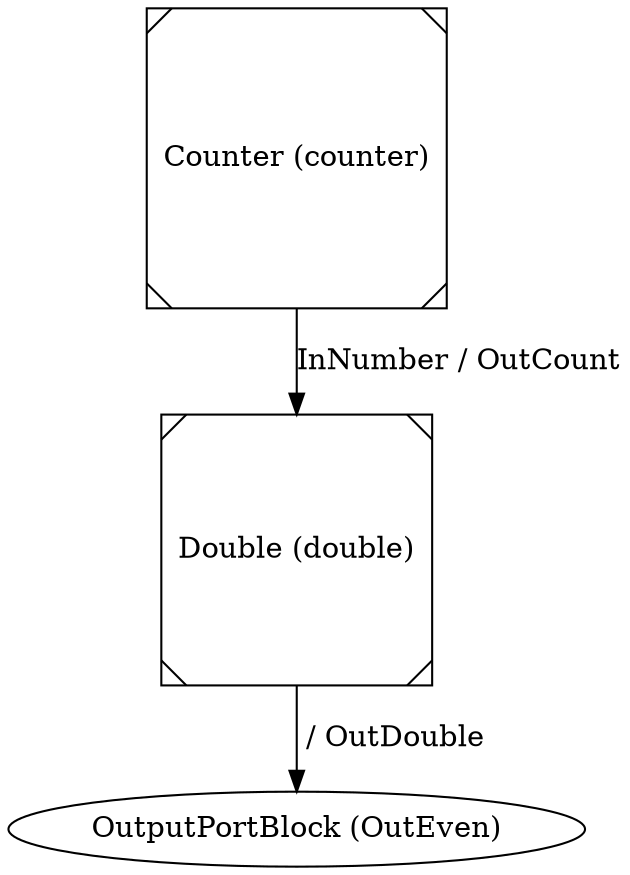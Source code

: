 
digraph graphname {
 OutEven [label="OutputPortBlock (OutEven)"];
double -> OutEven [label=" / OutDouble"];
counter [label="Counter (counter)",shape=Msquare];
double [label="Double (double)",shape=Msquare];
counter -> double [label="InNumber / OutCount"];

}